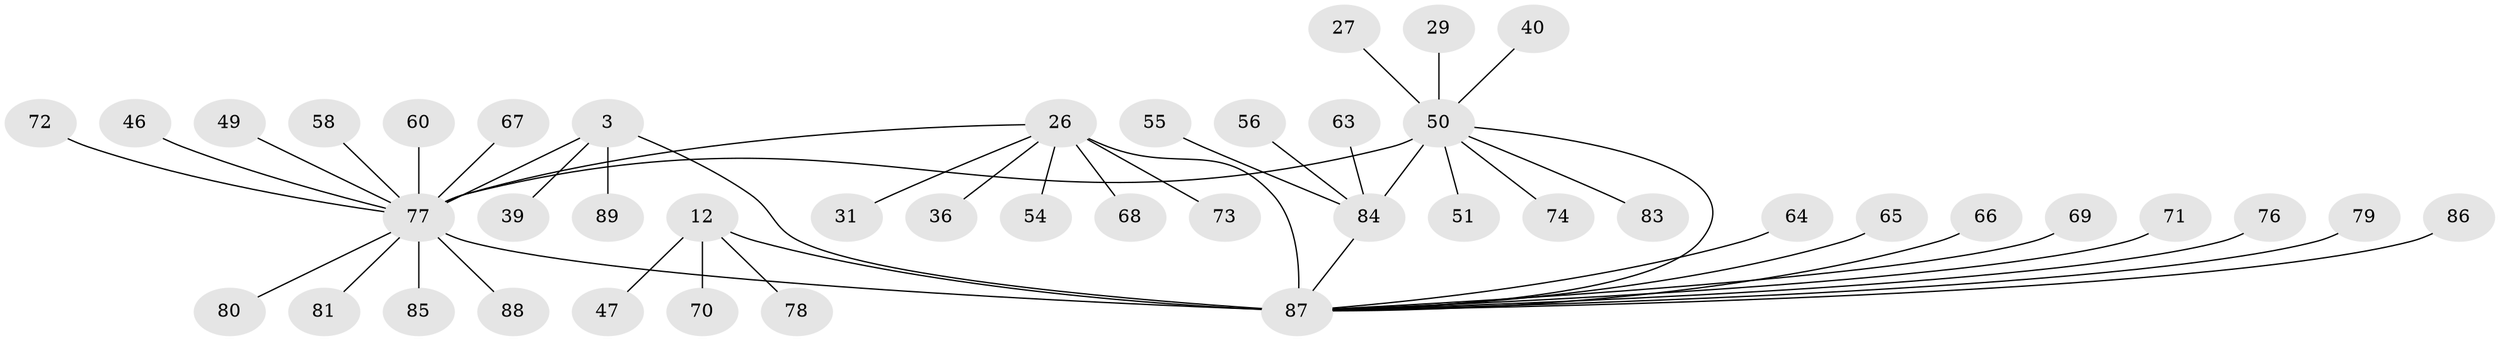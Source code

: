 // original degree distribution, {4: 0.02247191011235955, 11: 0.011235955056179775, 5: 0.033707865168539325, 9: 0.011235955056179775, 8: 0.0449438202247191, 7: 0.02247191011235955, 16: 0.011235955056179775, 10: 0.011235955056179775, 6: 0.056179775280898875, 1: 0.5955056179775281, 2: 0.15730337078651685, 3: 0.02247191011235955}
// Generated by graph-tools (version 1.1) at 2025/58/03/04/25 21:58:05]
// undirected, 44 vertices, 47 edges
graph export_dot {
graph [start="1"]
  node [color=gray90,style=filled];
  3 [super="+1"];
  12 [super="+10"];
  26 [super="+7"];
  27;
  29 [super="+25"];
  31;
  36;
  39;
  40;
  46;
  47;
  49 [super="+43"];
  50 [super="+16+20"];
  51;
  54;
  55;
  56 [super="+53"];
  58;
  60;
  63 [super="+57"];
  64;
  65;
  66;
  67;
  68;
  69 [super="+52"];
  70;
  71;
  72;
  73;
  74;
  76;
  77 [super="+33+4+30+32+19+37+45"];
  78;
  79;
  80;
  81;
  83;
  84 [super="+75+44"];
  85 [super="+59"];
  86;
  87 [super="+82+8+22+62"];
  88;
  89;
  3 -- 89;
  3 -- 39;
  3 -- 77 [weight=4];
  3 -- 87;
  12 -- 70;
  12 -- 78;
  12 -- 47;
  12 -- 87 [weight=4];
  26 -- 36;
  26 -- 68;
  26 -- 73;
  26 -- 54;
  26 -- 31;
  26 -- 77 [weight=2];
  26 -- 87 [weight=7];
  27 -- 50;
  29 -- 50;
  40 -- 50;
  46 -- 77;
  49 -- 77;
  50 -- 83;
  50 -- 87 [weight=2];
  50 -- 74;
  50 -- 77 [weight=7];
  50 -- 51;
  50 -- 84 [weight=5];
  55 -- 84;
  56 -- 84;
  58 -- 77;
  60 -- 77;
  63 -- 84;
  64 -- 87;
  65 -- 87;
  66 -- 87;
  67 -- 77;
  69 -- 87;
  71 -- 87;
  72 -- 77;
  76 -- 87;
  77 -- 80;
  77 -- 81;
  77 -- 88;
  77 -- 85;
  77 -- 87;
  79 -- 87;
  84 -- 87;
  86 -- 87;
}
